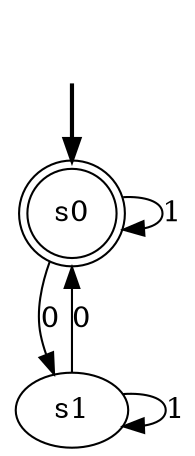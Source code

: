 digraph {
	fake [style=invisible]
	s0 [root=true shape=doublecircle]
	s1
	fake -> s0 [style=bold]
	s0 -> s0 [label=1]
	s1 -> s1 [label=1]
	s0 -> s1 [label=0]
	s1 -> s0 [label=0]
}
